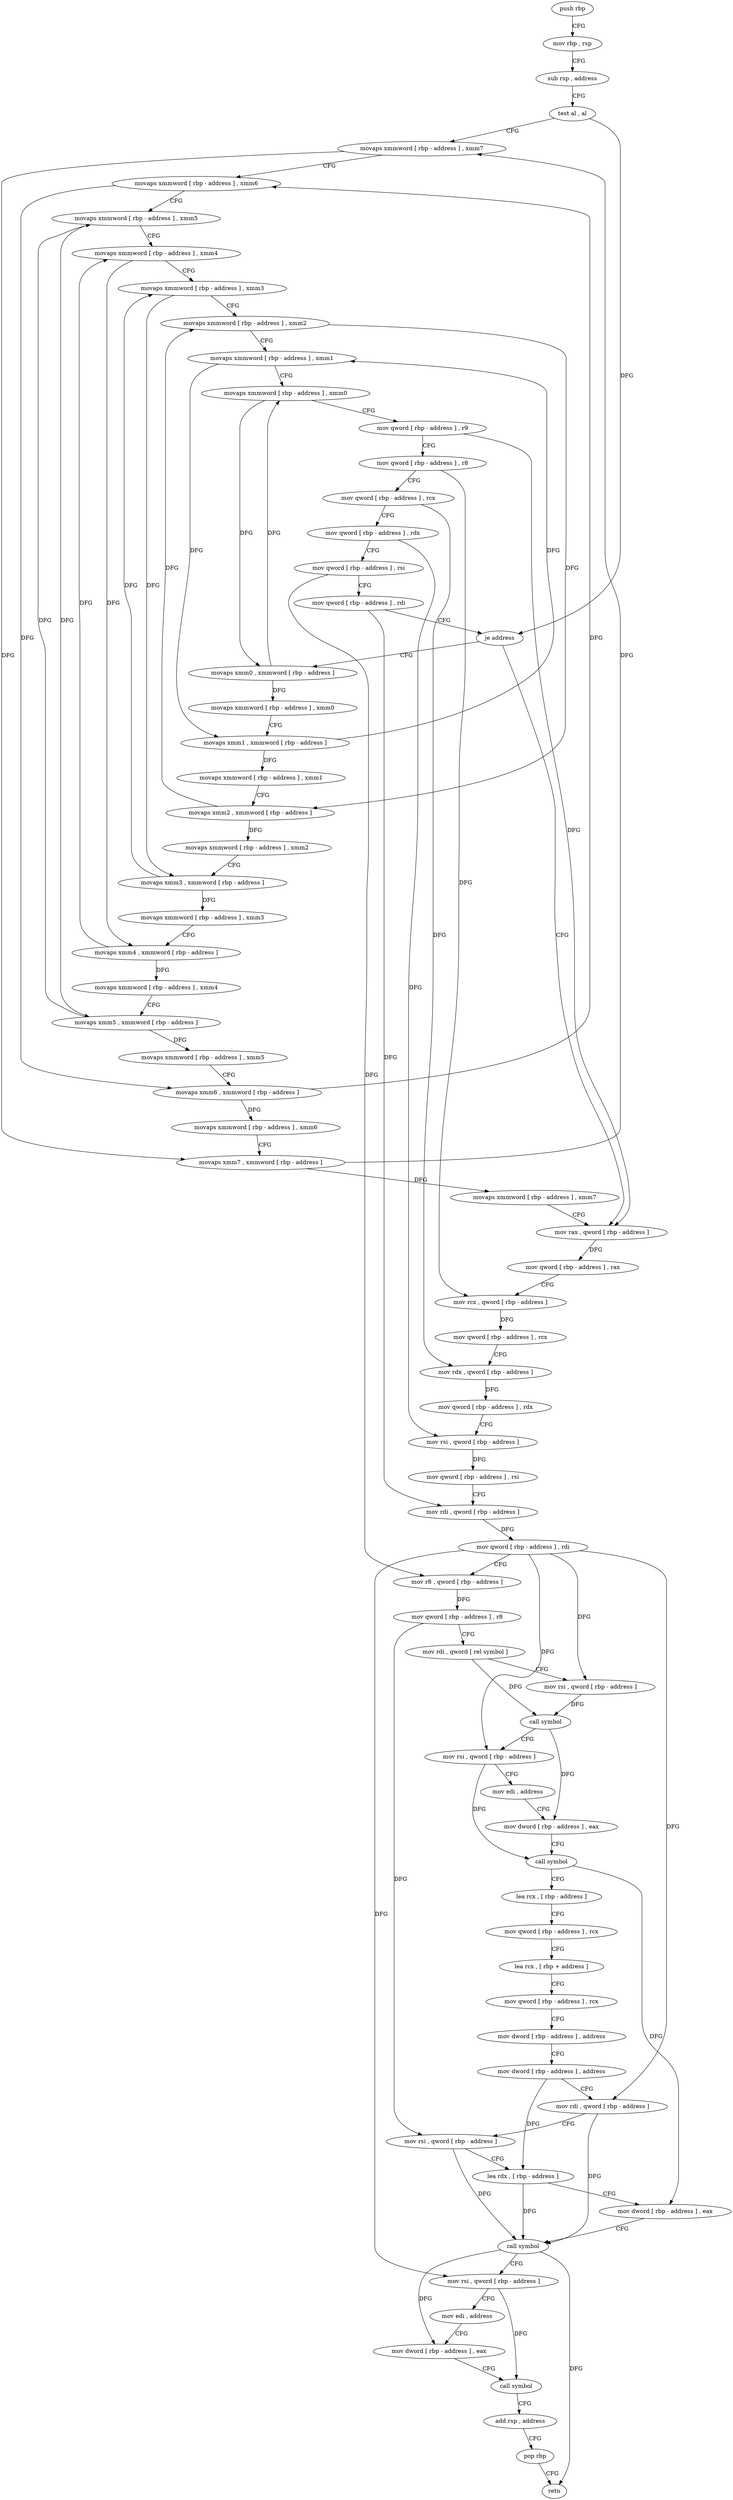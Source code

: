 digraph "func" {
"4216256" [label = "push rbp" ]
"4216257" [label = "mov rbp , rsp" ]
"4216260" [label = "sub rsp , address" ]
"4216267" [label = "test al , al" ]
"4216269" [label = "movaps xmmword [ rbp - address ] , xmm7" ]
"4216276" [label = "movaps xmmword [ rbp - address ] , xmm6" ]
"4216283" [label = "movaps xmmword [ rbp - address ] , xmm5" ]
"4216290" [label = "movaps xmmword [ rbp - address ] , xmm4" ]
"4216297" [label = "movaps xmmword [ rbp - address ] , xmm3" ]
"4216304" [label = "movaps xmmword [ rbp - address ] , xmm2" ]
"4216311" [label = "movaps xmmword [ rbp - address ] , xmm1" ]
"4216318" [label = "movaps xmmword [ rbp - address ] , xmm0" ]
"4216325" [label = "mov qword [ rbp - address ] , r9" ]
"4216332" [label = "mov qword [ rbp - address ] , r8" ]
"4216339" [label = "mov qword [ rbp - address ] , rcx" ]
"4216346" [label = "mov qword [ rbp - address ] , rdx" ]
"4216353" [label = "mov qword [ rbp - address ] , rsi" ]
"4216360" [label = "mov qword [ rbp - address ] , rdi" ]
"4216367" [label = "je address" ]
"4216470" [label = "mov rax , qword [ rbp - address ]" ]
"4216373" [label = "movaps xmm0 , xmmword [ rbp - address ]" ]
"4216477" [label = "mov qword [ rbp - address ] , rax" ]
"4216484" [label = "mov rcx , qword [ rbp - address ]" ]
"4216491" [label = "mov qword [ rbp - address ] , rcx" ]
"4216498" [label = "mov rdx , qword [ rbp - address ]" ]
"4216505" [label = "mov qword [ rbp - address ] , rdx" ]
"4216512" [label = "mov rsi , qword [ rbp - address ]" ]
"4216519" [label = "mov qword [ rbp - address ] , rsi" ]
"4216526" [label = "mov rdi , qword [ rbp - address ]" ]
"4216533" [label = "mov qword [ rbp - address ] , rdi" ]
"4216537" [label = "mov r8 , qword [ rbp - address ]" ]
"4216544" [label = "mov qword [ rbp - address ] , r8" ]
"4216548" [label = "mov rdi , qword [ rel symbol ]" ]
"4216555" [label = "mov rsi , qword [ rbp - address ]" ]
"4216559" [label = "call symbol" ]
"4216564" [label = "mov rsi , qword [ rbp - address ]" ]
"4216568" [label = "mov edi , address" ]
"4216573" [label = "mov dword [ rbp - address ] , eax" ]
"4216579" [label = "call symbol" ]
"4216584" [label = "lea rcx , [ rbp - address ]" ]
"4216591" [label = "mov qword [ rbp - address ] , rcx" ]
"4216595" [label = "lea rcx , [ rbp + address ]" ]
"4216599" [label = "mov qword [ rbp - address ] , rcx" ]
"4216603" [label = "mov dword [ rbp - address ] , address" ]
"4216610" [label = "mov dword [ rbp - address ] , address" ]
"4216617" [label = "mov rdi , qword [ rbp - address ]" ]
"4216621" [label = "mov rsi , qword [ rbp - address ]" ]
"4216625" [label = "lea rdx , [ rbp - address ]" ]
"4216629" [label = "mov dword [ rbp - address ] , eax" ]
"4216635" [label = "call symbol" ]
"4216640" [label = "mov rsi , qword [ rbp - address ]" ]
"4216644" [label = "mov edi , address" ]
"4216649" [label = "mov dword [ rbp - address ] , eax" ]
"4216655" [label = "call symbol" ]
"4216660" [label = "add rsp , address" ]
"4216667" [label = "pop rbp" ]
"4216668" [label = "retn" ]
"4216380" [label = "movaps xmmword [ rbp - address ] , xmm0" ]
"4216387" [label = "movaps xmm1 , xmmword [ rbp - address ]" ]
"4216394" [label = "movaps xmmword [ rbp - address ] , xmm1" ]
"4216401" [label = "movaps xmm2 , xmmword [ rbp - address ]" ]
"4216408" [label = "movaps xmmword [ rbp - address ] , xmm2" ]
"4216415" [label = "movaps xmm3 , xmmword [ rbp - address ]" ]
"4216422" [label = "movaps xmmword [ rbp - address ] , xmm3" ]
"4216426" [label = "movaps xmm4 , xmmword [ rbp - address ]" ]
"4216433" [label = "movaps xmmword [ rbp - address ] , xmm4" ]
"4216437" [label = "movaps xmm5 , xmmword [ rbp - address ]" ]
"4216444" [label = "movaps xmmword [ rbp - address ] , xmm5" ]
"4216448" [label = "movaps xmm6 , xmmword [ rbp - address ]" ]
"4216455" [label = "movaps xmmword [ rbp - address ] , xmm6" ]
"4216459" [label = "movaps xmm7 , xmmword [ rbp - address ]" ]
"4216466" [label = "movaps xmmword [ rbp - address ] , xmm7" ]
"4216256" -> "4216257" [ label = "CFG" ]
"4216257" -> "4216260" [ label = "CFG" ]
"4216260" -> "4216267" [ label = "CFG" ]
"4216267" -> "4216269" [ label = "CFG" ]
"4216267" -> "4216367" [ label = "DFG" ]
"4216269" -> "4216276" [ label = "CFG" ]
"4216269" -> "4216459" [ label = "DFG" ]
"4216276" -> "4216283" [ label = "CFG" ]
"4216276" -> "4216448" [ label = "DFG" ]
"4216283" -> "4216290" [ label = "CFG" ]
"4216283" -> "4216437" [ label = "DFG" ]
"4216290" -> "4216297" [ label = "CFG" ]
"4216290" -> "4216426" [ label = "DFG" ]
"4216297" -> "4216304" [ label = "CFG" ]
"4216297" -> "4216415" [ label = "DFG" ]
"4216304" -> "4216311" [ label = "CFG" ]
"4216304" -> "4216401" [ label = "DFG" ]
"4216311" -> "4216318" [ label = "CFG" ]
"4216311" -> "4216387" [ label = "DFG" ]
"4216318" -> "4216325" [ label = "CFG" ]
"4216318" -> "4216373" [ label = "DFG" ]
"4216325" -> "4216332" [ label = "CFG" ]
"4216325" -> "4216470" [ label = "DFG" ]
"4216332" -> "4216339" [ label = "CFG" ]
"4216332" -> "4216484" [ label = "DFG" ]
"4216339" -> "4216346" [ label = "CFG" ]
"4216339" -> "4216498" [ label = "DFG" ]
"4216346" -> "4216353" [ label = "CFG" ]
"4216346" -> "4216512" [ label = "DFG" ]
"4216353" -> "4216360" [ label = "CFG" ]
"4216353" -> "4216537" [ label = "DFG" ]
"4216360" -> "4216367" [ label = "CFG" ]
"4216360" -> "4216526" [ label = "DFG" ]
"4216367" -> "4216470" [ label = "CFG" ]
"4216367" -> "4216373" [ label = "CFG" ]
"4216470" -> "4216477" [ label = "DFG" ]
"4216373" -> "4216380" [ label = "DFG" ]
"4216373" -> "4216318" [ label = "DFG" ]
"4216477" -> "4216484" [ label = "CFG" ]
"4216484" -> "4216491" [ label = "DFG" ]
"4216491" -> "4216498" [ label = "CFG" ]
"4216498" -> "4216505" [ label = "DFG" ]
"4216505" -> "4216512" [ label = "CFG" ]
"4216512" -> "4216519" [ label = "DFG" ]
"4216519" -> "4216526" [ label = "CFG" ]
"4216526" -> "4216533" [ label = "DFG" ]
"4216533" -> "4216537" [ label = "CFG" ]
"4216533" -> "4216555" [ label = "DFG" ]
"4216533" -> "4216564" [ label = "DFG" ]
"4216533" -> "4216617" [ label = "DFG" ]
"4216533" -> "4216640" [ label = "DFG" ]
"4216537" -> "4216544" [ label = "DFG" ]
"4216544" -> "4216548" [ label = "CFG" ]
"4216544" -> "4216621" [ label = "DFG" ]
"4216548" -> "4216555" [ label = "CFG" ]
"4216548" -> "4216559" [ label = "DFG" ]
"4216555" -> "4216559" [ label = "DFG" ]
"4216559" -> "4216564" [ label = "CFG" ]
"4216559" -> "4216573" [ label = "DFG" ]
"4216564" -> "4216568" [ label = "CFG" ]
"4216564" -> "4216579" [ label = "DFG" ]
"4216568" -> "4216573" [ label = "CFG" ]
"4216573" -> "4216579" [ label = "CFG" ]
"4216579" -> "4216584" [ label = "CFG" ]
"4216579" -> "4216629" [ label = "DFG" ]
"4216584" -> "4216591" [ label = "CFG" ]
"4216591" -> "4216595" [ label = "CFG" ]
"4216595" -> "4216599" [ label = "CFG" ]
"4216599" -> "4216603" [ label = "CFG" ]
"4216603" -> "4216610" [ label = "CFG" ]
"4216610" -> "4216617" [ label = "CFG" ]
"4216610" -> "4216625" [ label = "DFG" ]
"4216617" -> "4216621" [ label = "CFG" ]
"4216617" -> "4216635" [ label = "DFG" ]
"4216621" -> "4216625" [ label = "CFG" ]
"4216621" -> "4216635" [ label = "DFG" ]
"4216625" -> "4216629" [ label = "CFG" ]
"4216625" -> "4216635" [ label = "DFG" ]
"4216629" -> "4216635" [ label = "CFG" ]
"4216635" -> "4216640" [ label = "CFG" ]
"4216635" -> "4216649" [ label = "DFG" ]
"4216635" -> "4216668" [ label = "DFG" ]
"4216640" -> "4216644" [ label = "CFG" ]
"4216640" -> "4216655" [ label = "DFG" ]
"4216644" -> "4216649" [ label = "CFG" ]
"4216649" -> "4216655" [ label = "CFG" ]
"4216655" -> "4216660" [ label = "CFG" ]
"4216660" -> "4216667" [ label = "CFG" ]
"4216667" -> "4216668" [ label = "CFG" ]
"4216380" -> "4216387" [ label = "CFG" ]
"4216387" -> "4216394" [ label = "DFG" ]
"4216387" -> "4216311" [ label = "DFG" ]
"4216394" -> "4216401" [ label = "CFG" ]
"4216401" -> "4216408" [ label = "DFG" ]
"4216401" -> "4216304" [ label = "DFG" ]
"4216408" -> "4216415" [ label = "CFG" ]
"4216415" -> "4216422" [ label = "DFG" ]
"4216415" -> "4216297" [ label = "DFG" ]
"4216422" -> "4216426" [ label = "CFG" ]
"4216426" -> "4216433" [ label = "DFG" ]
"4216426" -> "4216290" [ label = "DFG" ]
"4216433" -> "4216437" [ label = "CFG" ]
"4216437" -> "4216444" [ label = "DFG" ]
"4216437" -> "4216283" [ label = "DFG" ]
"4216444" -> "4216448" [ label = "CFG" ]
"4216448" -> "4216455" [ label = "DFG" ]
"4216448" -> "4216276" [ label = "DFG" ]
"4216455" -> "4216459" [ label = "CFG" ]
"4216459" -> "4216466" [ label = "DFG" ]
"4216459" -> "4216269" [ label = "DFG" ]
"4216466" -> "4216470" [ label = "CFG" ]
}
